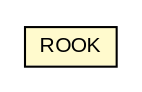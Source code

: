 #!/usr/local/bin/dot
#
# Class diagram 
# Generated by UMLGraph version R5_6 (http://www.umlgraph.org/)
#

digraph G {
	edge [fontname="arial",fontsize=10,labelfontname="arial",labelfontsize=10];
	node [fontname="arial",fontsize=10,shape=plaintext];
	nodesep=0.25;
	ranksep=0.5;
	// xml.third_party.jaxb.chessboard.dtos.ROOK
	c22134 [label=<<table title="xml.third_party.jaxb.chessboard.dtos.ROOK" border="0" cellborder="1" cellspacing="0" cellpadding="2" port="p" bgcolor="lemonChiffon" href="./ROOK.html">
		<tr><td><table border="0" cellspacing="0" cellpadding="1">
<tr><td align="center" balign="center"> ROOK </td></tr>
		</table></td></tr>
		</table>>, URL="./ROOK.html", fontname="arial", fontcolor="black", fontsize=10.0];
}

